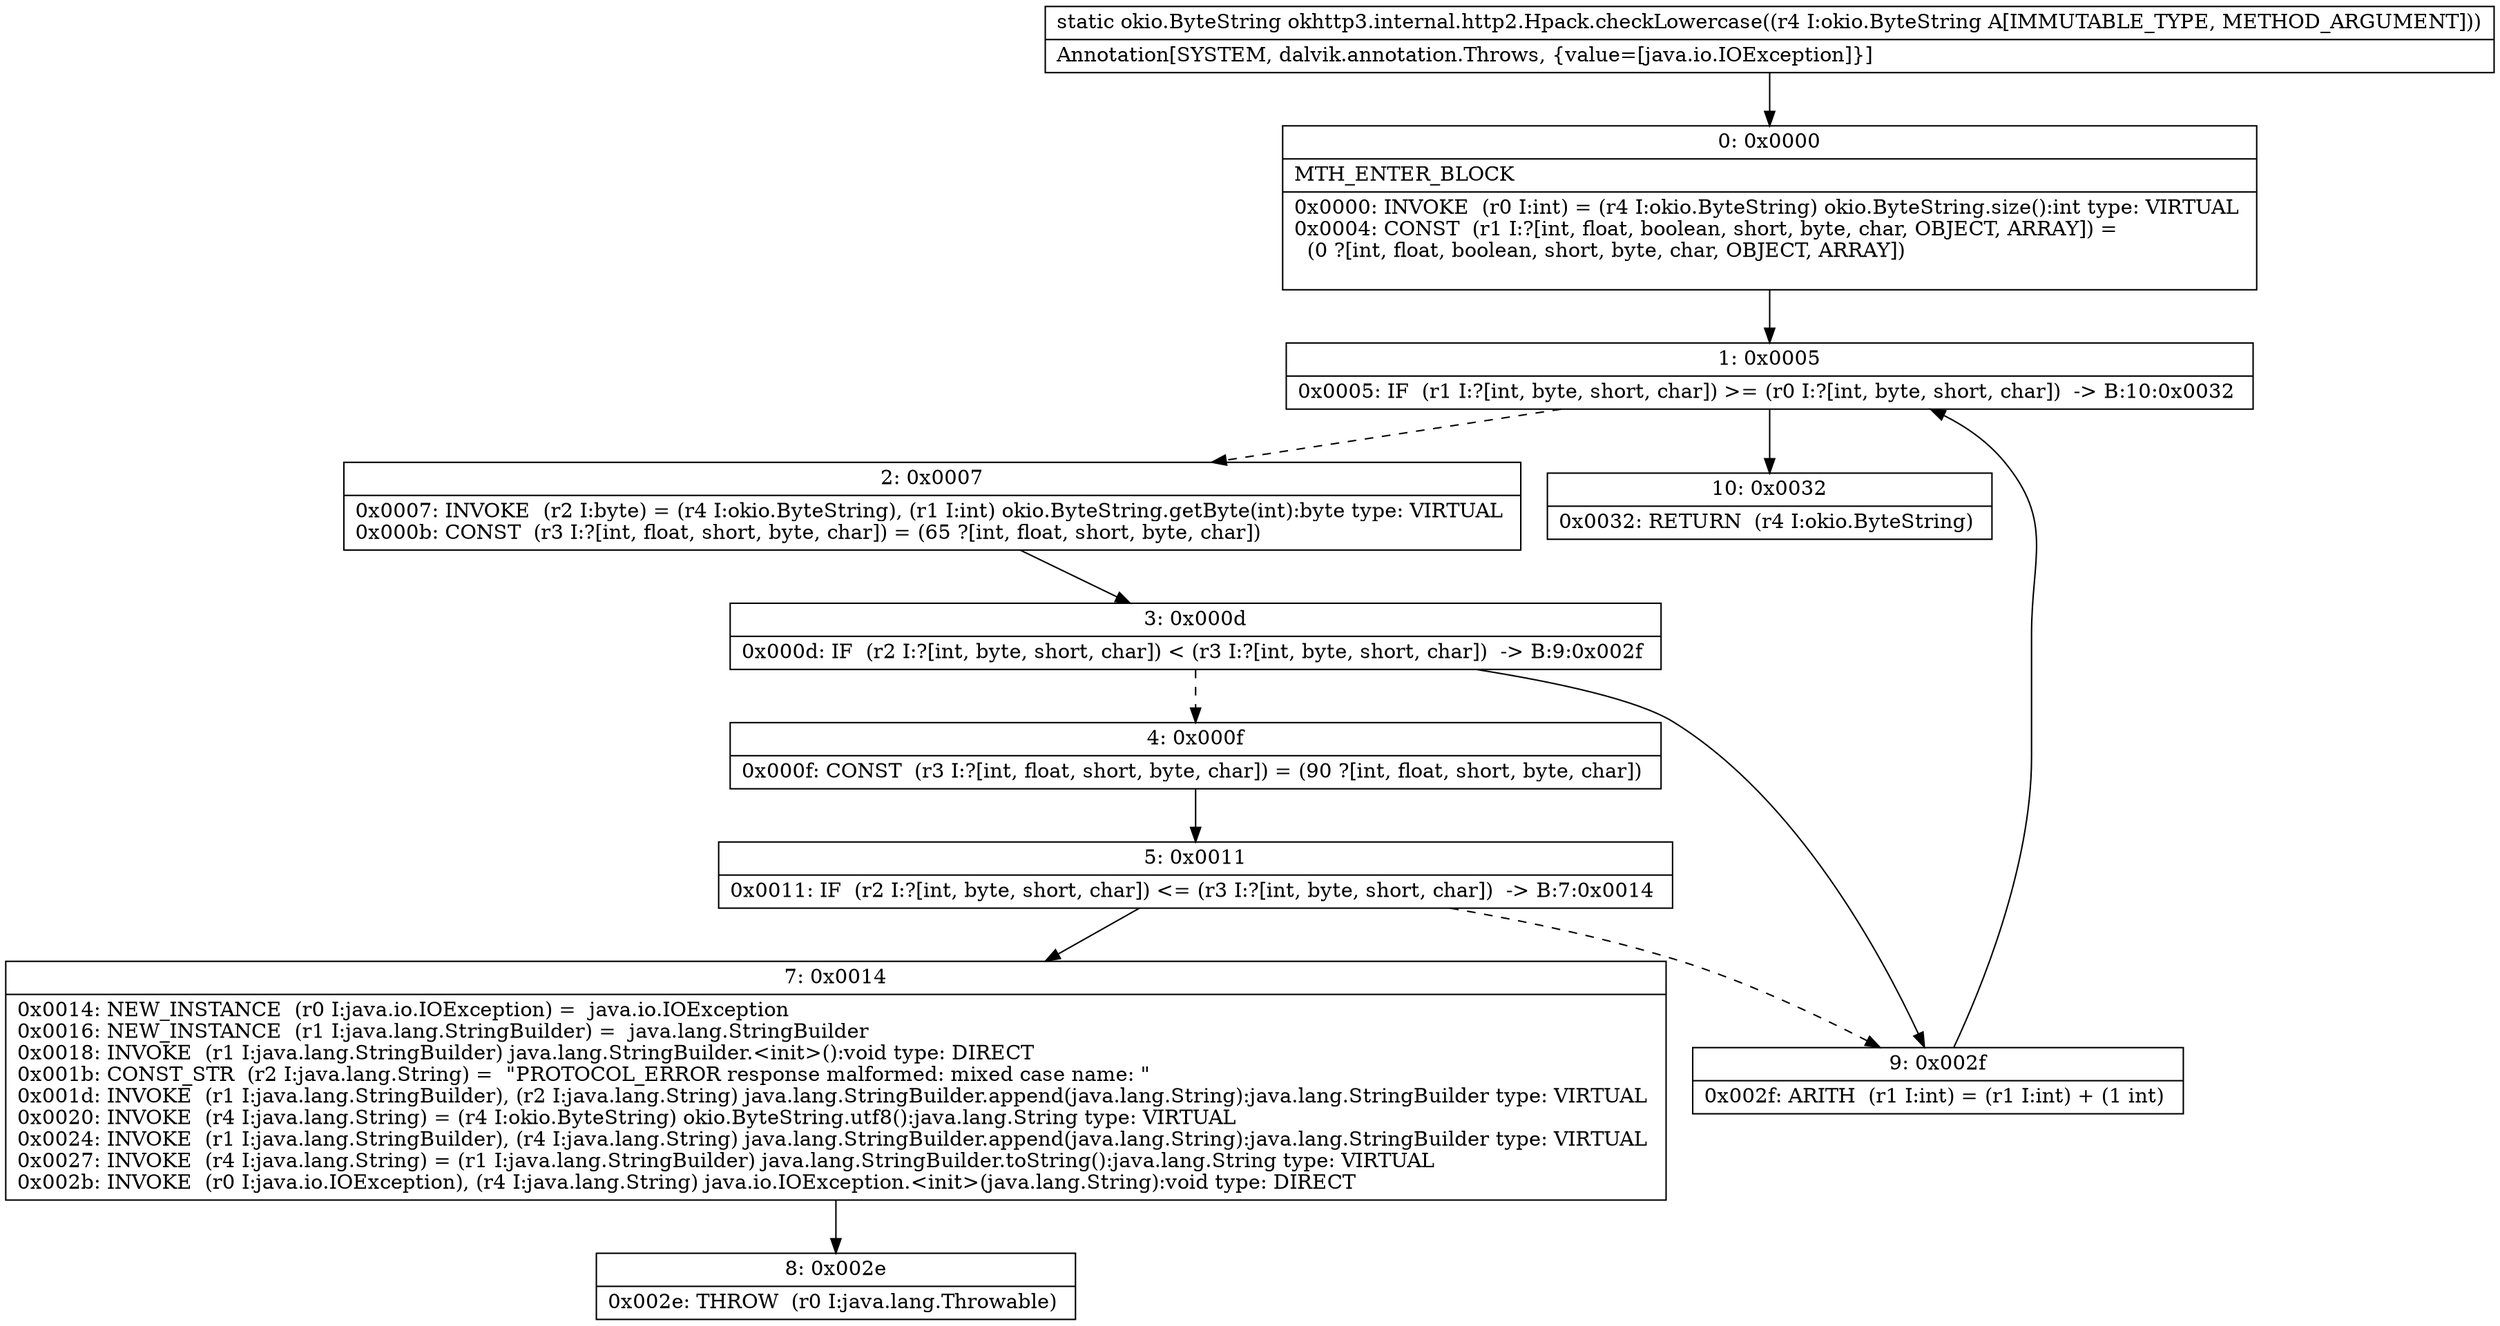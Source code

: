 digraph "CFG forokhttp3.internal.http2.Hpack.checkLowercase(Lokio\/ByteString;)Lokio\/ByteString;" {
Node_0 [shape=record,label="{0\:\ 0x0000|MTH_ENTER_BLOCK\l|0x0000: INVOKE  (r0 I:int) = (r4 I:okio.ByteString) okio.ByteString.size():int type: VIRTUAL \l0x0004: CONST  (r1 I:?[int, float, boolean, short, byte, char, OBJECT, ARRAY]) = \l  (0 ?[int, float, boolean, short, byte, char, OBJECT, ARRAY])\l \l}"];
Node_1 [shape=record,label="{1\:\ 0x0005|0x0005: IF  (r1 I:?[int, byte, short, char]) \>= (r0 I:?[int, byte, short, char])  \-\> B:10:0x0032 \l}"];
Node_2 [shape=record,label="{2\:\ 0x0007|0x0007: INVOKE  (r2 I:byte) = (r4 I:okio.ByteString), (r1 I:int) okio.ByteString.getByte(int):byte type: VIRTUAL \l0x000b: CONST  (r3 I:?[int, float, short, byte, char]) = (65 ?[int, float, short, byte, char]) \l}"];
Node_3 [shape=record,label="{3\:\ 0x000d|0x000d: IF  (r2 I:?[int, byte, short, char]) \< (r3 I:?[int, byte, short, char])  \-\> B:9:0x002f \l}"];
Node_4 [shape=record,label="{4\:\ 0x000f|0x000f: CONST  (r3 I:?[int, float, short, byte, char]) = (90 ?[int, float, short, byte, char]) \l}"];
Node_5 [shape=record,label="{5\:\ 0x0011|0x0011: IF  (r2 I:?[int, byte, short, char]) \<= (r3 I:?[int, byte, short, char])  \-\> B:7:0x0014 \l}"];
Node_7 [shape=record,label="{7\:\ 0x0014|0x0014: NEW_INSTANCE  (r0 I:java.io.IOException) =  java.io.IOException \l0x0016: NEW_INSTANCE  (r1 I:java.lang.StringBuilder) =  java.lang.StringBuilder \l0x0018: INVOKE  (r1 I:java.lang.StringBuilder) java.lang.StringBuilder.\<init\>():void type: DIRECT \l0x001b: CONST_STR  (r2 I:java.lang.String) =  \"PROTOCOL_ERROR response malformed: mixed case name: \" \l0x001d: INVOKE  (r1 I:java.lang.StringBuilder), (r2 I:java.lang.String) java.lang.StringBuilder.append(java.lang.String):java.lang.StringBuilder type: VIRTUAL \l0x0020: INVOKE  (r4 I:java.lang.String) = (r4 I:okio.ByteString) okio.ByteString.utf8():java.lang.String type: VIRTUAL \l0x0024: INVOKE  (r1 I:java.lang.StringBuilder), (r4 I:java.lang.String) java.lang.StringBuilder.append(java.lang.String):java.lang.StringBuilder type: VIRTUAL \l0x0027: INVOKE  (r4 I:java.lang.String) = (r1 I:java.lang.StringBuilder) java.lang.StringBuilder.toString():java.lang.String type: VIRTUAL \l0x002b: INVOKE  (r0 I:java.io.IOException), (r4 I:java.lang.String) java.io.IOException.\<init\>(java.lang.String):void type: DIRECT \l}"];
Node_8 [shape=record,label="{8\:\ 0x002e|0x002e: THROW  (r0 I:java.lang.Throwable) \l}"];
Node_9 [shape=record,label="{9\:\ 0x002f|0x002f: ARITH  (r1 I:int) = (r1 I:int) + (1 int) \l}"];
Node_10 [shape=record,label="{10\:\ 0x0032|0x0032: RETURN  (r4 I:okio.ByteString) \l}"];
MethodNode[shape=record,label="{static okio.ByteString okhttp3.internal.http2.Hpack.checkLowercase((r4 I:okio.ByteString A[IMMUTABLE_TYPE, METHOD_ARGUMENT]))  | Annotation[SYSTEM, dalvik.annotation.Throws, \{value=[java.io.IOException]\}]\l}"];
MethodNode -> Node_0;
Node_0 -> Node_1;
Node_1 -> Node_2[style=dashed];
Node_1 -> Node_10;
Node_2 -> Node_3;
Node_3 -> Node_4[style=dashed];
Node_3 -> Node_9;
Node_4 -> Node_5;
Node_5 -> Node_7;
Node_5 -> Node_9[style=dashed];
Node_7 -> Node_8;
Node_9 -> Node_1;
}

